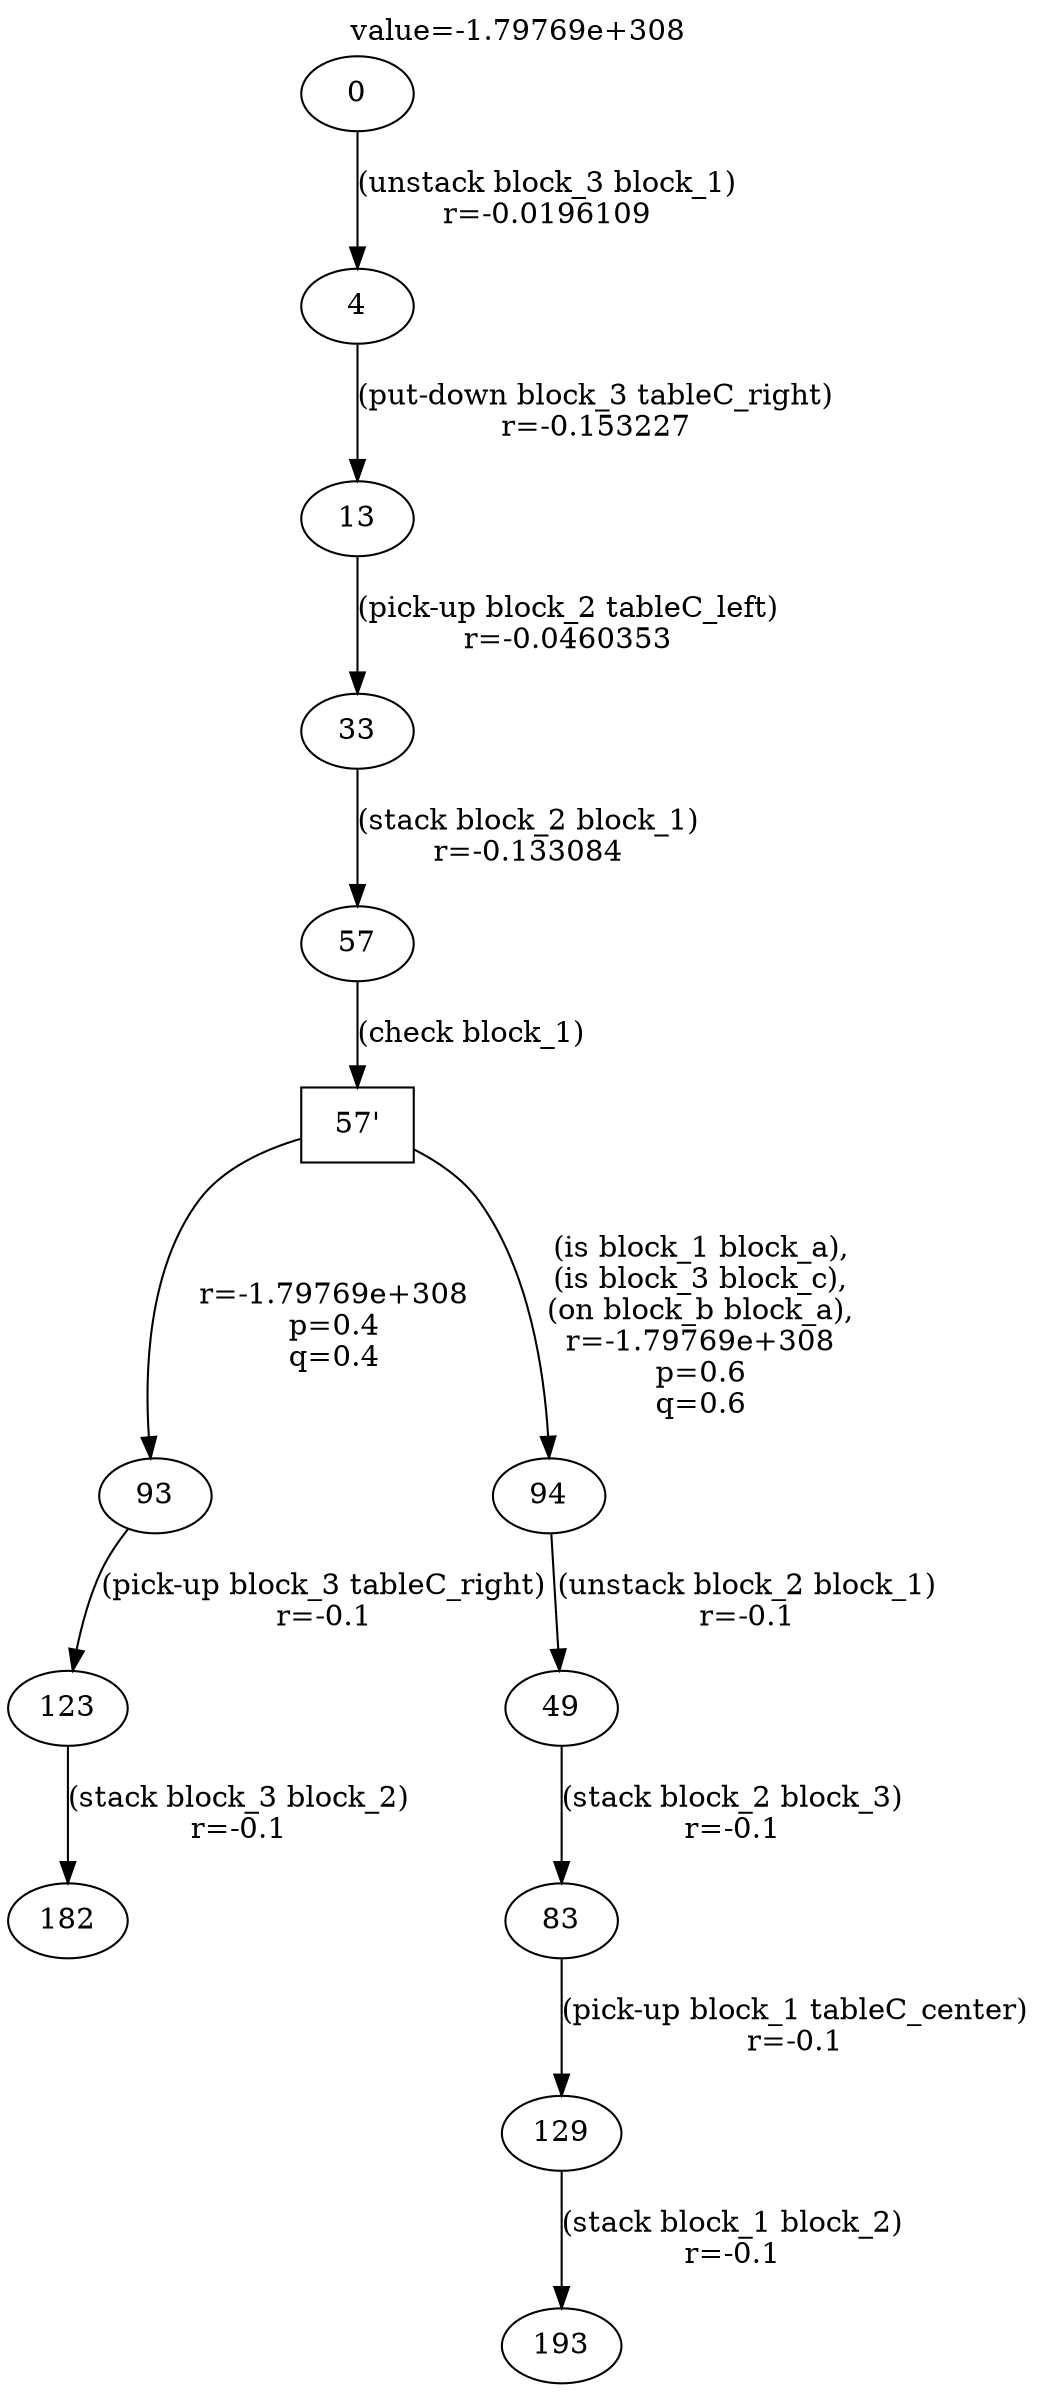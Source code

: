 digraph g{
label="value=-1.79769e+308"
labelloc=top
0->4 [ label="(unstack block_3 block_1)
r=-0.0196109" ];
4->13 [ label="(put-down block_3 tableC_right)
r=-0.153227" ];
13->33 [ label="(pick-up block_2 tableC_left)
r=-0.0460353" ];
33->57 [ label="(stack block_2 block_1)
r=-0.133084" ];
"57'" [ shape=box ] ;
57->"57'" [ label="(check block_1)" ];
"57'"->93 [ label="
r=-1.79769e+308
p=0.4
q=0.4" ];
93->123 [ label="(pick-up block_3 tableC_right)
r=-0.1" ];
123->182 [ label="(stack block_3 block_2)
r=-0.1" ];
"57'"->94 [ label="
(is block_1 block_a),
(is block_3 block_c),
(on block_b block_a),
r=-1.79769e+308
p=0.6
q=0.6" ];
94->49 [ label="(unstack block_2 block_1)
r=-0.1" ];
49->83 [ label="(stack block_2 block_3)
r=-0.1" ];
83->129 [ label="(pick-up block_1 tableC_center)
r=-0.1" ];
129->193 [ label="(stack block_1 block_2)
r=-0.1" ];
}
